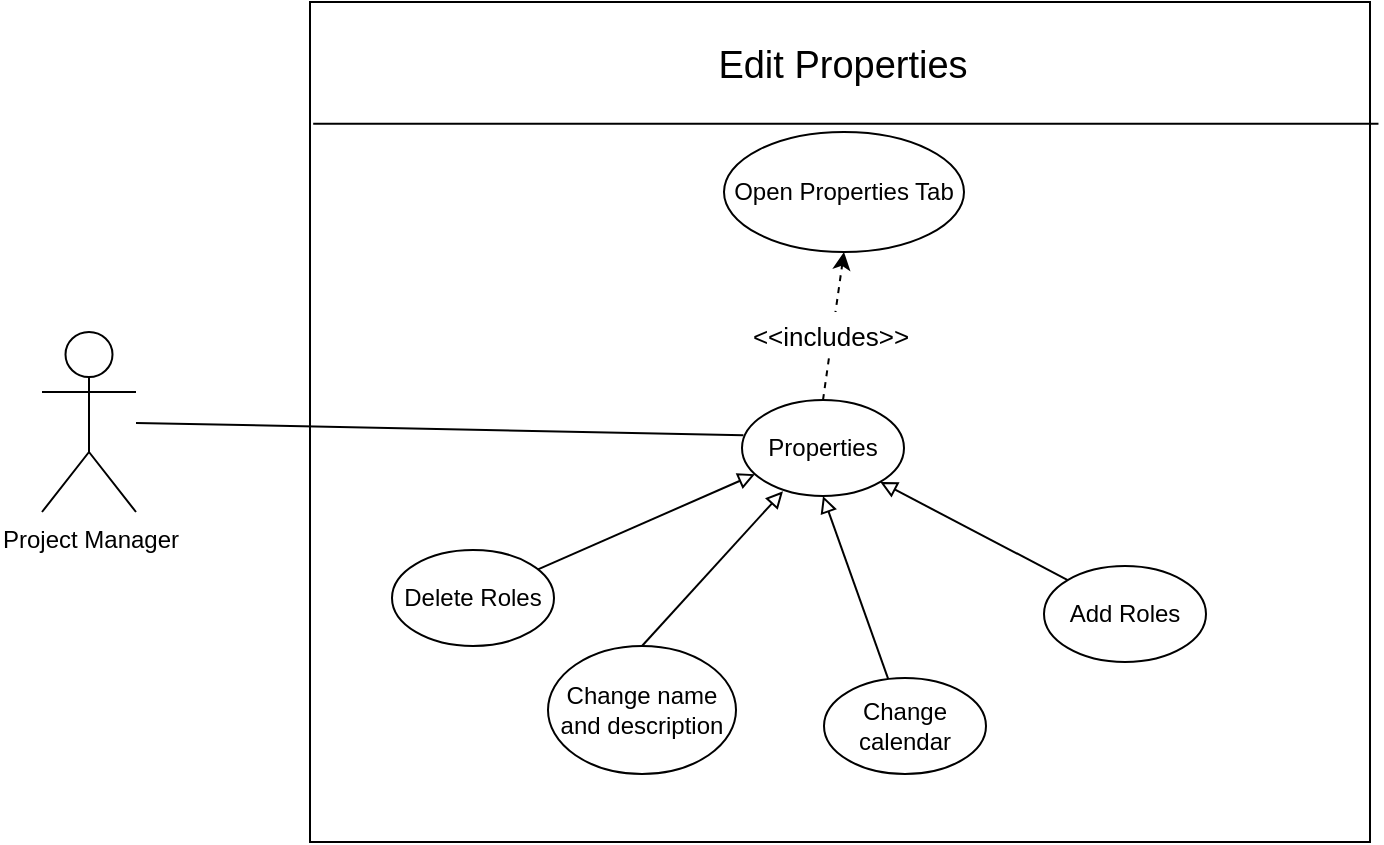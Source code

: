 <mxfile version="20.3.0" type="device"><diagram id="Jhqdf6jOspue05J-RqDO" name="Página-1"><mxGraphModel dx="1880" dy="664" grid="0" gridSize="10" guides="1" tooltips="1" connect="1" arrows="1" fold="1" page="1" pageScale="1" pageWidth="827" pageHeight="1169" math="0" shadow="0"><root><mxCell id="0"/><mxCell id="1" parent="0"/><mxCell id="a29vOc_lR0PyKuiFnxn--22" value="Project Manager" style="shape=umlActor;verticalLabelPosition=bottom;verticalAlign=top;html=1;outlineConnect=0;fillColor=none;" parent="1" vertex="1"><mxGeometry x="-781" y="388" width="47" height="90" as="geometry"/></mxCell><mxCell id="a29vOc_lR0PyKuiFnxn--23" value="" style="rounded=0;whiteSpace=wrap;html=1;fillColor=none;" parent="1" vertex="1"><mxGeometry x="-647" y="223" width="530" height="420" as="geometry"/></mxCell><mxCell id="a29vOc_lR0PyKuiFnxn--24" value="Open Properties Tab" style="ellipse;whiteSpace=wrap;html=1;fillColor=none;" parent="1" vertex="1"><mxGeometry x="-440" y="288" width="120" height="60" as="geometry"/></mxCell><mxCell id="a29vOc_lR0PyKuiFnxn--25" value="&lt;span style=&quot;font-size: 19px;&quot;&gt;Edit Properties&lt;/span&gt;" style="text;html=1;align=center;verticalAlign=middle;resizable=0;points=[];autosize=1;strokeColor=none;fillColor=none;" parent="1" vertex="1"><mxGeometry x="-456.5" y="235" width="150" height="40" as="geometry"/></mxCell><mxCell id="a29vOc_lR0PyKuiFnxn--26" value="" style="endArrow=none;html=1;rounded=0;fontSize=19;exitX=1.008;exitY=0.145;exitDx=0;exitDy=0;exitPerimeter=0;entryX=0.003;entryY=0.145;entryDx=0;entryDy=0;entryPerimeter=0;" parent="1" source="a29vOc_lR0PyKuiFnxn--23" target="a29vOc_lR0PyKuiFnxn--23" edge="1"><mxGeometry width="50" height="50" relative="1" as="geometry"><mxPoint x="-640" y="292" as="sourcePoint"/><mxPoint x="-590" y="242" as="targetPoint"/></mxGeometry></mxCell><mxCell id="a29vOc_lR0PyKuiFnxn--27" value="" style="endArrow=none;html=1;rounded=0;fontSize=19;entryX=0.009;entryY=0.366;entryDx=0;entryDy=0;entryPerimeter=0;" parent="1" source="a29vOc_lR0PyKuiFnxn--22" target="a29vOc_lR0PyKuiFnxn--30" edge="1"><mxGeometry width="50" height="50" relative="1" as="geometry"><mxPoint x="-640" y="502" as="sourcePoint"/><mxPoint x="-440" y="444.5" as="targetPoint"/></mxGeometry></mxCell><mxCell id="a29vOc_lR0PyKuiFnxn--28" value="" style="endArrow=classic;html=1;rounded=0;fontSize=19;entryX=0.5;entryY=1;entryDx=0;entryDy=0;exitX=0.5;exitY=0;exitDx=0;exitDy=0;dashed=1;" parent="1" source="a29vOc_lR0PyKuiFnxn--30" target="a29vOc_lR0PyKuiFnxn--24" edge="1"><mxGeometry width="50" height="50" relative="1" as="geometry"><mxPoint x="-388.5" y="417" as="sourcePoint"/><mxPoint x="-590" y="452" as="targetPoint"/></mxGeometry></mxCell><mxCell id="a29vOc_lR0PyKuiFnxn--29" value="&lt;font style=&quot;font-size: 13px;&quot;&gt;&amp;lt;&amp;lt;includes&amp;gt;&amp;gt;&lt;/font&gt;" style="edgeLabel;html=1;align=center;verticalAlign=middle;resizable=0;points=[];fontSize=19;" parent="a29vOc_lR0PyKuiFnxn--28" vertex="1" connectable="0"><mxGeometry x="-0.469" relative="1" as="geometry"><mxPoint y="-13" as="offset"/></mxGeometry></mxCell><mxCell id="a29vOc_lR0PyKuiFnxn--30" value="Properties" style="ellipse;whiteSpace=wrap;html=1;fillColor=none;" parent="1" vertex="1"><mxGeometry x="-431" y="422" width="81" height="48" as="geometry"/></mxCell><mxCell id="a29vOc_lR0PyKuiFnxn--31" value="Change calendar" style="ellipse;whiteSpace=wrap;html=1;fillColor=none;" parent="1" vertex="1"><mxGeometry x="-390" y="561" width="81" height="48" as="geometry"/></mxCell><mxCell id="a29vOc_lR0PyKuiFnxn--32" value="Change name and description" style="ellipse;whiteSpace=wrap;html=1;fillColor=none;" parent="1" vertex="1"><mxGeometry x="-528" y="545" width="94" height="64" as="geometry"/></mxCell><mxCell id="a29vOc_lR0PyKuiFnxn--33" value="Add Roles" style="ellipse;whiteSpace=wrap;html=1;fillColor=none;" parent="1" vertex="1"><mxGeometry x="-280" y="505" width="81" height="48" as="geometry"/></mxCell><mxCell id="a29vOc_lR0PyKuiFnxn--34" value="Delete Roles" style="ellipse;whiteSpace=wrap;html=1;fillColor=none;" parent="1" vertex="1"><mxGeometry x="-606" y="497" width="81" height="48" as="geometry"/></mxCell><mxCell id="a29vOc_lR0PyKuiFnxn--35" value="" style="endArrow=block;html=1;rounded=0;fontSize=13;endFill=0;entryX=0.08;entryY=0.773;entryDx=0;entryDy=0;entryPerimeter=0;" parent="1" edge="1"><mxGeometry width="50" height="50" relative="1" as="geometry"><mxPoint x="-532.983" y="506.693" as="sourcePoint"/><mxPoint x="-424.52" y="459.104" as="targetPoint"/></mxGeometry></mxCell><mxCell id="a29vOc_lR0PyKuiFnxn--36" value="" style="endArrow=block;html=1;rounded=0;fontSize=13;endFill=0;exitX=0.5;exitY=0;exitDx=0;exitDy=0;entryX=0.253;entryY=0.951;entryDx=0;entryDy=0;entryPerimeter=0;" parent="1" source="a29vOc_lR0PyKuiFnxn--32" target="a29vOc_lR0PyKuiFnxn--30" edge="1"><mxGeometry width="50" height="50" relative="1" as="geometry"><mxPoint x="-522.983" y="516.693" as="sourcePoint"/><mxPoint x="-411" y="462" as="targetPoint"/></mxGeometry></mxCell><mxCell id="a29vOc_lR0PyKuiFnxn--37" value="" style="endArrow=block;html=1;rounded=0;fontSize=13;endFill=0;entryX=0.5;entryY=1;entryDx=0;entryDy=0;" parent="1" source="a29vOc_lR0PyKuiFnxn--31" target="a29vOc_lR0PyKuiFnxn--30" edge="1"><mxGeometry width="50" height="50" relative="1" as="geometry"><mxPoint x="-512.983" y="526.693" as="sourcePoint"/><mxPoint x="-404.52" y="479.104" as="targetPoint"/></mxGeometry></mxCell><mxCell id="a29vOc_lR0PyKuiFnxn--38" value="" style="endArrow=block;html=1;rounded=0;fontSize=13;endFill=0;entryX=1;entryY=1;entryDx=0;entryDy=0;exitX=0;exitY=0;exitDx=0;exitDy=0;" parent="1" source="a29vOc_lR0PyKuiFnxn--33" target="a29vOc_lR0PyKuiFnxn--30" edge="1"><mxGeometry width="50" height="50" relative="1" as="geometry"><mxPoint x="-502.983" y="536.693" as="sourcePoint"/><mxPoint x="-394.52" y="489.104" as="targetPoint"/></mxGeometry></mxCell></root></mxGraphModel></diagram></mxfile>